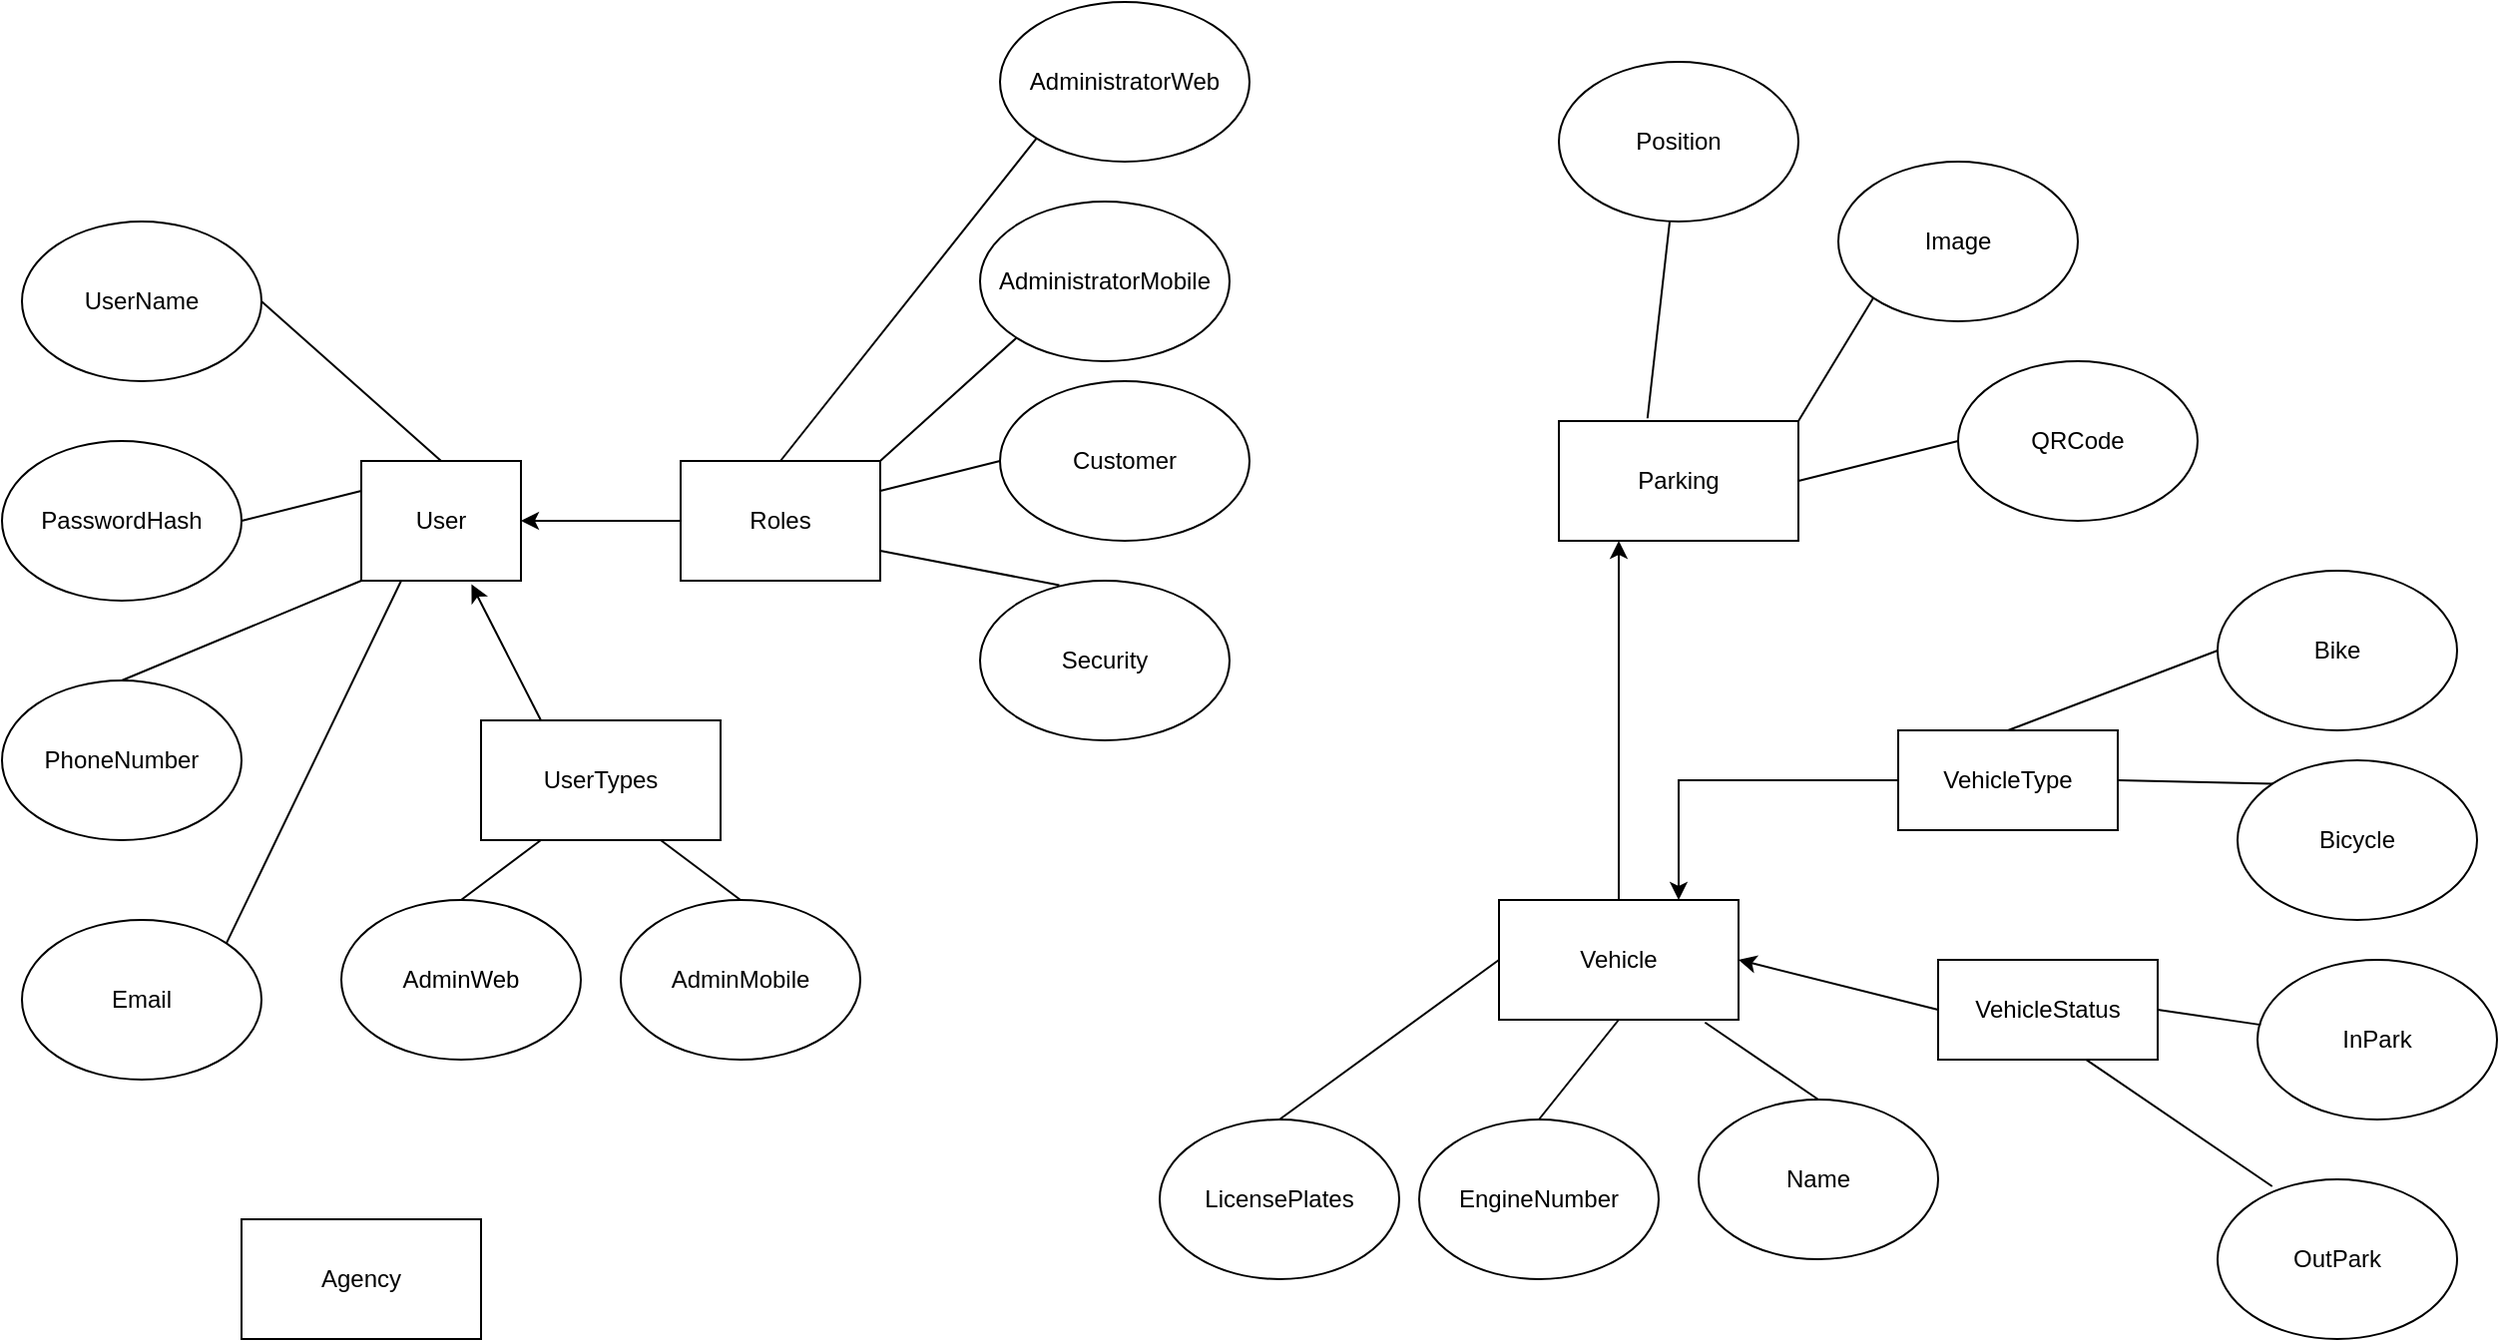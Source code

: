 <mxfile version="14.1.9" type="github">
  <diagram id="gr8mePXOwqEa09n39ZT5" name="Page-1">
    <mxGraphModel dx="1888" dy="1680" grid="1" gridSize="10" guides="1" tooltips="1" connect="1" arrows="1" fold="1" page="1" pageScale="1" pageWidth="850" pageHeight="1100" math="0" shadow="0">
      <root>
        <mxCell id="0" />
        <mxCell id="1" parent="0" />
        <mxCell id="upfUaN1eIwM9kzlYgYOl-1" value="User" style="rounded=0;whiteSpace=wrap;html=1;" parent="1" vertex="1">
          <mxGeometry x="-10" y="130" width="80" height="60" as="geometry" />
        </mxCell>
        <mxCell id="upfUaN1eIwM9kzlYgYOl-2" value="Parking" style="rounded=0;whiteSpace=wrap;html=1;" parent="1" vertex="1">
          <mxGeometry x="590" y="110" width="120" height="60" as="geometry" />
        </mxCell>
        <mxCell id="upfUaN1eIwM9kzlYgYOl-48" style="edgeStyle=orthogonalEdgeStyle;rounded=0;orthogonalLoop=1;jettySize=auto;html=1;entryX=0.25;entryY=1;entryDx=0;entryDy=0;" parent="1" source="upfUaN1eIwM9kzlYgYOl-5" target="upfUaN1eIwM9kzlYgYOl-2" edge="1">
          <mxGeometry relative="1" as="geometry" />
        </mxCell>
        <mxCell id="upfUaN1eIwM9kzlYgYOl-5" value="Vehicle" style="rounded=0;whiteSpace=wrap;html=1;" parent="1" vertex="1">
          <mxGeometry x="560" y="350" width="120" height="60" as="geometry" />
        </mxCell>
        <mxCell id="upfUaN1eIwM9kzlYgYOl-6" value="Agency" style="rounded=0;whiteSpace=wrap;html=1;" parent="1" vertex="1">
          <mxGeometry x="-70" y="510" width="120" height="60" as="geometry" />
        </mxCell>
        <mxCell id="upfUaN1eIwM9kzlYgYOl-7" value="UserTypes" style="rounded=0;whiteSpace=wrap;html=1;" parent="1" vertex="1">
          <mxGeometry x="50" y="260" width="120" height="60" as="geometry" />
        </mxCell>
        <mxCell id="upfUaN1eIwM9kzlYgYOl-29" style="edgeStyle=orthogonalEdgeStyle;rounded=0;orthogonalLoop=1;jettySize=auto;html=1;entryX=1;entryY=0.5;entryDx=0;entryDy=0;" parent="1" source="upfUaN1eIwM9kzlYgYOl-8" target="upfUaN1eIwM9kzlYgYOl-1" edge="1">
          <mxGeometry relative="1" as="geometry" />
        </mxCell>
        <mxCell id="upfUaN1eIwM9kzlYgYOl-8" value="Roles" style="rounded=0;whiteSpace=wrap;html=1;" parent="1" vertex="1">
          <mxGeometry x="150" y="130" width="100" height="60" as="geometry" />
        </mxCell>
        <mxCell id="upfUaN1eIwM9kzlYgYOl-9" value="UserName" style="ellipse;whiteSpace=wrap;html=1;" parent="1" vertex="1">
          <mxGeometry x="-180" y="10" width="120" height="80" as="geometry" />
        </mxCell>
        <mxCell id="upfUaN1eIwM9kzlYgYOl-10" value="PasswordHash" style="ellipse;whiteSpace=wrap;html=1;" parent="1" vertex="1">
          <mxGeometry x="-190" y="120" width="120" height="80" as="geometry" />
        </mxCell>
        <mxCell id="upfUaN1eIwM9kzlYgYOl-11" value="PhoneNumber" style="ellipse;whiteSpace=wrap;html=1;" parent="1" vertex="1">
          <mxGeometry x="-190" y="240" width="120" height="80" as="geometry" />
        </mxCell>
        <mxCell id="upfUaN1eIwM9kzlYgYOl-12" value="Email" style="ellipse;whiteSpace=wrap;html=1;" parent="1" vertex="1">
          <mxGeometry x="-180" y="360" width="120" height="80" as="geometry" />
        </mxCell>
        <mxCell id="upfUaN1eIwM9kzlYgYOl-14" value="" style="endArrow=none;html=1;entryX=0.5;entryY=0;entryDx=0;entryDy=0;exitX=1;exitY=0.5;exitDx=0;exitDy=0;" parent="1" source="upfUaN1eIwM9kzlYgYOl-9" target="upfUaN1eIwM9kzlYgYOl-1" edge="1">
          <mxGeometry width="50" height="50" relative="1" as="geometry">
            <mxPoint x="-70" y="120" as="sourcePoint" />
            <mxPoint x="-20" y="70" as="targetPoint" />
          </mxGeometry>
        </mxCell>
        <mxCell id="upfUaN1eIwM9kzlYgYOl-15" value="" style="endArrow=none;html=1;exitX=1;exitY=0.5;exitDx=0;exitDy=0;entryX=0;entryY=0.25;entryDx=0;entryDy=0;" parent="1" source="upfUaN1eIwM9kzlYgYOl-10" target="upfUaN1eIwM9kzlYgYOl-1" edge="1">
          <mxGeometry width="50" height="50" relative="1" as="geometry">
            <mxPoint x="-10" y="200" as="sourcePoint" />
            <mxPoint x="40" y="150" as="targetPoint" />
          </mxGeometry>
        </mxCell>
        <mxCell id="upfUaN1eIwM9kzlYgYOl-16" value="" style="endArrow=none;html=1;entryX=0;entryY=1;entryDx=0;entryDy=0;exitX=0.5;exitY=0;exitDx=0;exitDy=0;" parent="1" source="upfUaN1eIwM9kzlYgYOl-11" target="upfUaN1eIwM9kzlYgYOl-1" edge="1">
          <mxGeometry width="50" height="50" relative="1" as="geometry">
            <mxPoint x="-110" y="290" as="sourcePoint" />
            <mxPoint x="-60" y="240" as="targetPoint" />
          </mxGeometry>
        </mxCell>
        <mxCell id="upfUaN1eIwM9kzlYgYOl-17" value="" style="endArrow=none;html=1;entryX=0.25;entryY=1;entryDx=0;entryDy=0;exitX=1;exitY=0;exitDx=0;exitDy=0;" parent="1" source="upfUaN1eIwM9kzlYgYOl-12" target="upfUaN1eIwM9kzlYgYOl-1" edge="1">
          <mxGeometry width="50" height="50" relative="1" as="geometry">
            <mxPoint x="-100" y="410" as="sourcePoint" />
            <mxPoint x="-50" y="360" as="targetPoint" />
          </mxGeometry>
        </mxCell>
        <mxCell id="upfUaN1eIwM9kzlYgYOl-18" value="" style="endArrow=classic;html=1;entryX=0.69;entryY=1.03;entryDx=0;entryDy=0;entryPerimeter=0;exitX=0.25;exitY=0;exitDx=0;exitDy=0;" parent="1" source="upfUaN1eIwM9kzlYgYOl-7" target="upfUaN1eIwM9kzlYgYOl-1" edge="1">
          <mxGeometry width="50" height="50" relative="1" as="geometry">
            <mxPoint x="240" y="220" as="sourcePoint" />
            <mxPoint x="290" y="170" as="targetPoint" />
          </mxGeometry>
        </mxCell>
        <mxCell id="upfUaN1eIwM9kzlYgYOl-20" value="AdminWeb" style="ellipse;whiteSpace=wrap;html=1;" parent="1" vertex="1">
          <mxGeometry x="-20" y="350" width="120" height="80" as="geometry" />
        </mxCell>
        <mxCell id="upfUaN1eIwM9kzlYgYOl-21" value="AdminMobile" style="ellipse;whiteSpace=wrap;html=1;" parent="1" vertex="1">
          <mxGeometry x="120" y="350" width="120" height="80" as="geometry" />
        </mxCell>
        <mxCell id="upfUaN1eIwM9kzlYgYOl-22" value="" style="endArrow=none;html=1;entryX=0.25;entryY=1;entryDx=0;entryDy=0;exitX=0.5;exitY=0;exitDx=0;exitDy=0;" parent="1" source="upfUaN1eIwM9kzlYgYOl-20" target="upfUaN1eIwM9kzlYgYOl-7" edge="1">
          <mxGeometry width="50" height="50" relative="1" as="geometry">
            <mxPoint x="100" y="370" as="sourcePoint" />
            <mxPoint x="150" y="320" as="targetPoint" />
          </mxGeometry>
        </mxCell>
        <mxCell id="upfUaN1eIwM9kzlYgYOl-23" value="" style="endArrow=none;html=1;entryX=0.75;entryY=1;entryDx=0;entryDy=0;exitX=0.5;exitY=0;exitDx=0;exitDy=0;" parent="1" source="upfUaN1eIwM9kzlYgYOl-21" target="upfUaN1eIwM9kzlYgYOl-7" edge="1">
          <mxGeometry width="50" height="50" relative="1" as="geometry">
            <mxPoint x="200" y="370" as="sourcePoint" />
            <mxPoint x="250" y="320" as="targetPoint" />
          </mxGeometry>
        </mxCell>
        <mxCell id="upfUaN1eIwM9kzlYgYOl-27" value="VehicleStatus" style="rounded=0;whiteSpace=wrap;html=1;" parent="1" vertex="1">
          <mxGeometry x="780" y="380" width="110" height="50" as="geometry" />
        </mxCell>
        <mxCell id="upfUaN1eIwM9kzlYgYOl-30" value="Customer" style="ellipse;whiteSpace=wrap;html=1;" parent="1" vertex="1">
          <mxGeometry x="310" y="90" width="125" height="80" as="geometry" />
        </mxCell>
        <mxCell id="upfUaN1eIwM9kzlYgYOl-31" value="Security" style="ellipse;whiteSpace=wrap;html=1;" parent="1" vertex="1">
          <mxGeometry x="300" y="190" width="125" height="80" as="geometry" />
        </mxCell>
        <mxCell id="upfUaN1eIwM9kzlYgYOl-32" value="AdministratorWeb" style="ellipse;whiteSpace=wrap;html=1;" parent="1" vertex="1">
          <mxGeometry x="310" y="-100" width="125" height="80" as="geometry" />
        </mxCell>
        <mxCell id="upfUaN1eIwM9kzlYgYOl-33" value="AdministratorMobile" style="ellipse;whiteSpace=wrap;html=1;" parent="1" vertex="1">
          <mxGeometry x="300" width="125" height="80" as="geometry" />
        </mxCell>
        <mxCell id="upfUaN1eIwM9kzlYgYOl-35" value="" style="endArrow=none;html=1;entryX=0.318;entryY=0.028;entryDx=0;entryDy=0;entryPerimeter=0;exitX=1;exitY=0.75;exitDx=0;exitDy=0;" parent="1" source="upfUaN1eIwM9kzlYgYOl-8" target="upfUaN1eIwM9kzlYgYOl-31" edge="1">
          <mxGeometry width="50" height="50" relative="1" as="geometry">
            <mxPoint x="250" y="220" as="sourcePoint" />
            <mxPoint x="300" y="170" as="targetPoint" />
          </mxGeometry>
        </mxCell>
        <mxCell id="upfUaN1eIwM9kzlYgYOl-36" value="" style="endArrow=none;html=1;exitX=1;exitY=0.25;exitDx=0;exitDy=0;" parent="1" source="upfUaN1eIwM9kzlYgYOl-8" edge="1">
          <mxGeometry width="50" height="50" relative="1" as="geometry">
            <mxPoint x="310" y="160" as="sourcePoint" />
            <mxPoint x="310" y="130" as="targetPoint" />
          </mxGeometry>
        </mxCell>
        <mxCell id="upfUaN1eIwM9kzlYgYOl-37" value="" style="endArrow=none;html=1;exitX=1;exitY=0;exitDx=0;exitDy=0;entryX=0;entryY=1;entryDx=0;entryDy=0;" parent="1" source="upfUaN1eIwM9kzlYgYOl-8" target="upfUaN1eIwM9kzlYgYOl-33" edge="1">
          <mxGeometry width="50" height="50" relative="1" as="geometry">
            <mxPoint x="300" y="100" as="sourcePoint" />
            <mxPoint x="350" y="50" as="targetPoint" />
          </mxGeometry>
        </mxCell>
        <mxCell id="upfUaN1eIwM9kzlYgYOl-39" value="" style="endArrow=none;html=1;exitX=0.5;exitY=0;exitDx=0;exitDy=0;entryX=0;entryY=1;entryDx=0;entryDy=0;" parent="1" source="upfUaN1eIwM9kzlYgYOl-8" target="upfUaN1eIwM9kzlYgYOl-32" edge="1">
          <mxGeometry width="50" height="50" relative="1" as="geometry">
            <mxPoint x="310" y="10" as="sourcePoint" />
            <mxPoint x="360" y="-40" as="targetPoint" />
          </mxGeometry>
        </mxCell>
        <mxCell id="upfUaN1eIwM9kzlYgYOl-40" value="LicensePlates" style="ellipse;whiteSpace=wrap;html=1;" parent="1" vertex="1">
          <mxGeometry x="390" y="460" width="120" height="80" as="geometry" />
        </mxCell>
        <mxCell id="upfUaN1eIwM9kzlYgYOl-41" value="EngineNumber" style="ellipse;whiteSpace=wrap;html=1;" parent="1" vertex="1">
          <mxGeometry x="520" y="460" width="120" height="80" as="geometry" />
        </mxCell>
        <mxCell id="upfUaN1eIwM9kzlYgYOl-42" value="Name" style="ellipse;whiteSpace=wrap;html=1;" parent="1" vertex="1">
          <mxGeometry x="660" y="450" width="120" height="80" as="geometry" />
        </mxCell>
        <mxCell id="upfUaN1eIwM9kzlYgYOl-44" style="edgeStyle=orthogonalEdgeStyle;rounded=0;orthogonalLoop=1;jettySize=auto;html=1;entryX=0.75;entryY=0;entryDx=0;entryDy=0;" parent="1" source="upfUaN1eIwM9kzlYgYOl-43" target="upfUaN1eIwM9kzlYgYOl-5" edge="1">
          <mxGeometry relative="1" as="geometry" />
        </mxCell>
        <mxCell id="upfUaN1eIwM9kzlYgYOl-43" value="VehicleType" style="rounded=0;whiteSpace=wrap;html=1;" parent="1" vertex="1">
          <mxGeometry x="760" y="265" width="110" height="50" as="geometry" />
        </mxCell>
        <mxCell id="upfUaN1eIwM9kzlYgYOl-45" value="" style="endArrow=none;html=1;exitX=0.5;exitY=0;exitDx=0;exitDy=0;entryX=0;entryY=0.5;entryDx=0;entryDy=0;" parent="1" source="upfUaN1eIwM9kzlYgYOl-40" target="upfUaN1eIwM9kzlYgYOl-5" edge="1">
          <mxGeometry width="50" height="50" relative="1" as="geometry">
            <mxPoint x="380" y="460" as="sourcePoint" />
            <mxPoint x="430" y="410" as="targetPoint" />
          </mxGeometry>
        </mxCell>
        <mxCell id="upfUaN1eIwM9kzlYgYOl-46" value="" style="endArrow=none;html=1;exitX=0.5;exitY=0;exitDx=0;exitDy=0;entryX=0.5;entryY=1;entryDx=0;entryDy=0;" parent="1" source="upfUaN1eIwM9kzlYgYOl-41" target="upfUaN1eIwM9kzlYgYOl-5" edge="1">
          <mxGeometry width="50" height="50" relative="1" as="geometry">
            <mxPoint x="440" y="490" as="sourcePoint" />
            <mxPoint x="490" y="440" as="targetPoint" />
          </mxGeometry>
        </mxCell>
        <mxCell id="upfUaN1eIwM9kzlYgYOl-47" value="" style="endArrow=none;html=1;exitX=0.5;exitY=0;exitDx=0;exitDy=0;entryX=0.86;entryY=1.023;entryDx=0;entryDy=0;entryPerimeter=0;" parent="1" source="upfUaN1eIwM9kzlYgYOl-42" target="upfUaN1eIwM9kzlYgYOl-5" edge="1">
          <mxGeometry width="50" height="50" relative="1" as="geometry">
            <mxPoint x="500" y="480" as="sourcePoint" />
            <mxPoint x="550" y="430" as="targetPoint" />
          </mxGeometry>
        </mxCell>
        <mxCell id="upfUaN1eIwM9kzlYgYOl-49" value="Position" style="ellipse;whiteSpace=wrap;html=1;" parent="1" vertex="1">
          <mxGeometry x="590" y="-70" width="120" height="80" as="geometry" />
        </mxCell>
        <mxCell id="upfUaN1eIwM9kzlYgYOl-50" value="Image" style="ellipse;whiteSpace=wrap;html=1;" parent="1" vertex="1">
          <mxGeometry x="730" y="-20" width="120" height="80" as="geometry" />
        </mxCell>
        <mxCell id="upfUaN1eIwM9kzlYgYOl-51" value="" style="endArrow=none;html=1;exitX=0.37;exitY=-0.023;exitDx=0;exitDy=0;exitPerimeter=0;" parent="1" source="upfUaN1eIwM9kzlYgYOl-2" target="upfUaN1eIwM9kzlYgYOl-49" edge="1">
          <mxGeometry width="50" height="50" relative="1" as="geometry">
            <mxPoint x="640" y="60" as="sourcePoint" />
            <mxPoint x="690" y="10" as="targetPoint" />
          </mxGeometry>
        </mxCell>
        <mxCell id="upfUaN1eIwM9kzlYgYOl-52" value="" style="endArrow=none;html=1;exitX=1;exitY=0;exitDx=0;exitDy=0;entryX=0;entryY=1;entryDx=0;entryDy=0;" parent="1" source="upfUaN1eIwM9kzlYgYOl-2" target="upfUaN1eIwM9kzlYgYOl-50" edge="1">
          <mxGeometry width="50" height="50" relative="1" as="geometry">
            <mxPoint x="750" y="90" as="sourcePoint" />
            <mxPoint x="800" y="40" as="targetPoint" />
          </mxGeometry>
        </mxCell>
        <mxCell id="upfUaN1eIwM9kzlYgYOl-53" value="QRCode" style="ellipse;whiteSpace=wrap;html=1;" parent="1" vertex="1">
          <mxGeometry x="790" y="80" width="120" height="80" as="geometry" />
        </mxCell>
        <mxCell id="upfUaN1eIwM9kzlYgYOl-54" value="" style="endArrow=none;html=1;entryX=0;entryY=0.5;entryDx=0;entryDy=0;exitX=1;exitY=0.5;exitDx=0;exitDy=0;" parent="1" source="upfUaN1eIwM9kzlYgYOl-2" target="upfUaN1eIwM9kzlYgYOl-53" edge="1">
          <mxGeometry width="50" height="50" relative="1" as="geometry">
            <mxPoint x="710" y="180" as="sourcePoint" />
            <mxPoint x="760" y="130" as="targetPoint" />
          </mxGeometry>
        </mxCell>
        <mxCell id="upfUaN1eIwM9kzlYgYOl-56" value="Bicycle" style="ellipse;whiteSpace=wrap;html=1;" parent="1" vertex="1">
          <mxGeometry x="930" y="280" width="120" height="80" as="geometry" />
        </mxCell>
        <mxCell id="upfUaN1eIwM9kzlYgYOl-57" value="Bike" style="ellipse;whiteSpace=wrap;html=1;" parent="1" vertex="1">
          <mxGeometry x="920" y="185" width="120" height="80" as="geometry" />
        </mxCell>
        <mxCell id="upfUaN1eIwM9kzlYgYOl-58" value="" style="endArrow=none;html=1;exitX=0.5;exitY=0;exitDx=0;exitDy=0;entryX=0;entryY=0.5;entryDx=0;entryDy=0;" parent="1" source="upfUaN1eIwM9kzlYgYOl-43" target="upfUaN1eIwM9kzlYgYOl-57" edge="1">
          <mxGeometry width="50" height="50" relative="1" as="geometry">
            <mxPoint x="920" y="270" as="sourcePoint" />
            <mxPoint x="970" y="220" as="targetPoint" />
          </mxGeometry>
        </mxCell>
        <mxCell id="upfUaN1eIwM9kzlYgYOl-59" value="" style="endArrow=none;html=1;exitX=1;exitY=0.5;exitDx=0;exitDy=0;entryX=0;entryY=0;entryDx=0;entryDy=0;" parent="1" source="upfUaN1eIwM9kzlYgYOl-43" target="upfUaN1eIwM9kzlYgYOl-56" edge="1">
          <mxGeometry width="50" height="50" relative="1" as="geometry">
            <mxPoint x="940" y="350" as="sourcePoint" />
            <mxPoint x="990" y="300" as="targetPoint" />
          </mxGeometry>
        </mxCell>
        <mxCell id="upfUaN1eIwM9kzlYgYOl-60" value="InPark" style="ellipse;whiteSpace=wrap;html=1;" parent="1" vertex="1">
          <mxGeometry x="940" y="380" width="120" height="80" as="geometry" />
        </mxCell>
        <mxCell id="upfUaN1eIwM9kzlYgYOl-61" value="OutPark" style="ellipse;whiteSpace=wrap;html=1;" parent="1" vertex="1">
          <mxGeometry x="920" y="490" width="120" height="80" as="geometry" />
        </mxCell>
        <mxCell id="upfUaN1eIwM9kzlYgYOl-62" value="" style="endArrow=none;html=1;entryX=0.014;entryY=0.407;entryDx=0;entryDy=0;entryPerimeter=0;exitX=1;exitY=0.5;exitDx=0;exitDy=0;" parent="1" source="upfUaN1eIwM9kzlYgYOl-27" target="upfUaN1eIwM9kzlYgYOl-60" edge="1">
          <mxGeometry width="50" height="50" relative="1" as="geometry">
            <mxPoint x="900" y="430" as="sourcePoint" />
            <mxPoint x="950" y="380" as="targetPoint" />
          </mxGeometry>
        </mxCell>
        <mxCell id="upfUaN1eIwM9kzlYgYOl-63" value="" style="endArrow=none;html=1;exitX=0.228;exitY=0.044;exitDx=0;exitDy=0;exitPerimeter=0;entryX=0.675;entryY=1.001;entryDx=0;entryDy=0;entryPerimeter=0;" parent="1" source="upfUaN1eIwM9kzlYgYOl-61" target="upfUaN1eIwM9kzlYgYOl-27" edge="1">
          <mxGeometry width="50" height="50" relative="1" as="geometry">
            <mxPoint x="850" y="450" as="sourcePoint" />
            <mxPoint x="900" y="400" as="targetPoint" />
          </mxGeometry>
        </mxCell>
        <mxCell id="upfUaN1eIwM9kzlYgYOl-65" value="" style="endArrow=classic;html=1;exitX=0;exitY=0.5;exitDx=0;exitDy=0;entryX=1;entryY=0.5;entryDx=0;entryDy=0;" parent="1" source="upfUaN1eIwM9kzlYgYOl-27" target="upfUaN1eIwM9kzlYgYOl-5" edge="1">
          <mxGeometry width="50" height="50" relative="1" as="geometry">
            <mxPoint x="680" y="430" as="sourcePoint" />
            <mxPoint x="730" y="380" as="targetPoint" />
          </mxGeometry>
        </mxCell>
      </root>
    </mxGraphModel>
  </diagram>
</mxfile>

